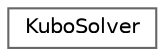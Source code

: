 digraph "Graphical Class Hierarchy"
{
 // INTERACTIVE_SVG=YES
 // LATEX_PDF_SIZE
  bgcolor="transparent";
  edge [fontname=Helvetica,fontsize=10,labelfontname=Helvetica,labelfontsize=10];
  node [fontname=Helvetica,fontsize=10,shape=box,height=0.2,width=0.4];
  rankdir="LR";
  Node0 [id="Node000000",label="KuboSolver",height=0.2,width=0.4,color="grey40", fillcolor="white", style="filled",URL="$class_kubo_solver.html",tooltip="Kubo-Greenwood solver for calculating the conductivity tensor."];
}
